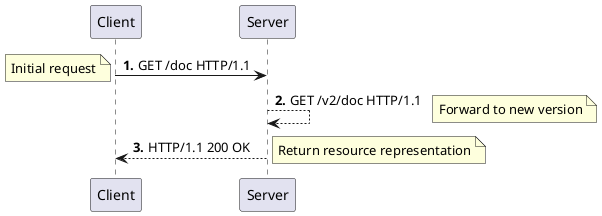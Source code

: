 @startuml
'https://plantuml.com/sequence-diagram

autonumber "<b>#.</b>"

Client -> Server: GET /doc HTTP/1.1
note left: Initial request

Server --> Server: GET /v2/doc HTTP/1.1
note right: Forward to new version

Client <-- Server: HTTP/1.1 200 OK
note right: Return resource representation

@enduml
